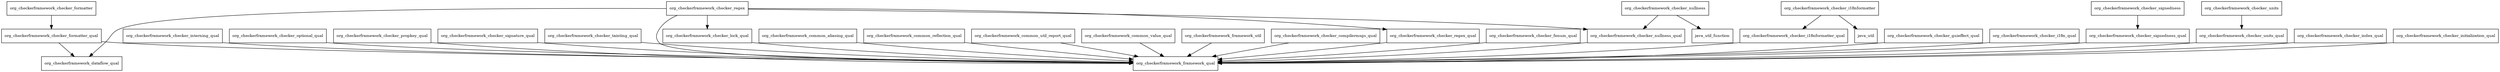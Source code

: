 digraph checker_qual_2_5_2_package_dependencies {
  node [shape = box, fontsize=10.0];
  org_checkerframework_checker_compilermsgs_qual -> org_checkerframework_framework_qual;
  org_checkerframework_checker_fenum_qual -> org_checkerframework_framework_qual;
  org_checkerframework_checker_formatter -> org_checkerframework_checker_formatter_qual;
  org_checkerframework_checker_formatter_qual -> org_checkerframework_dataflow_qual;
  org_checkerframework_checker_formatter_qual -> org_checkerframework_framework_qual;
  org_checkerframework_checker_guieffect_qual -> org_checkerframework_framework_qual;
  org_checkerframework_checker_i18n_qual -> org_checkerframework_framework_qual;
  org_checkerframework_checker_i18nformatter -> java_util;
  org_checkerframework_checker_i18nformatter -> org_checkerframework_checker_i18nformatter_qual;
  org_checkerframework_checker_i18nformatter_qual -> org_checkerframework_framework_qual;
  org_checkerframework_checker_index_qual -> org_checkerframework_framework_qual;
  org_checkerframework_checker_initialization_qual -> org_checkerframework_framework_qual;
  org_checkerframework_checker_interning_qual -> org_checkerframework_framework_qual;
  org_checkerframework_checker_lock_qual -> org_checkerframework_framework_qual;
  org_checkerframework_checker_nullness -> java_util_function;
  org_checkerframework_checker_nullness -> org_checkerframework_checker_nullness_qual;
  org_checkerframework_checker_nullness_qual -> org_checkerframework_framework_qual;
  org_checkerframework_checker_optional_qual -> org_checkerframework_framework_qual;
  org_checkerframework_checker_propkey_qual -> org_checkerframework_framework_qual;
  org_checkerframework_checker_regex -> org_checkerframework_checker_lock_qual;
  org_checkerframework_checker_regex -> org_checkerframework_checker_nullness_qual;
  org_checkerframework_checker_regex -> org_checkerframework_checker_regex_qual;
  org_checkerframework_checker_regex -> org_checkerframework_dataflow_qual;
  org_checkerframework_checker_regex -> org_checkerframework_framework_qual;
  org_checkerframework_checker_regex_qual -> org_checkerframework_framework_qual;
  org_checkerframework_checker_signature_qual -> org_checkerframework_framework_qual;
  org_checkerframework_checker_signedness -> org_checkerframework_checker_signedness_qual;
  org_checkerframework_checker_signedness_qual -> org_checkerframework_framework_qual;
  org_checkerframework_checker_tainting_qual -> org_checkerframework_framework_qual;
  org_checkerframework_checker_units -> org_checkerframework_checker_units_qual;
  org_checkerframework_checker_units_qual -> org_checkerframework_framework_qual;
  org_checkerframework_common_aliasing_qual -> org_checkerframework_framework_qual;
  org_checkerframework_common_reflection_qual -> org_checkerframework_framework_qual;
  org_checkerframework_common_util_report_qual -> org_checkerframework_framework_qual;
  org_checkerframework_common_value_qual -> org_checkerframework_framework_qual;
  org_checkerframework_framework_util -> org_checkerframework_framework_qual;
}
